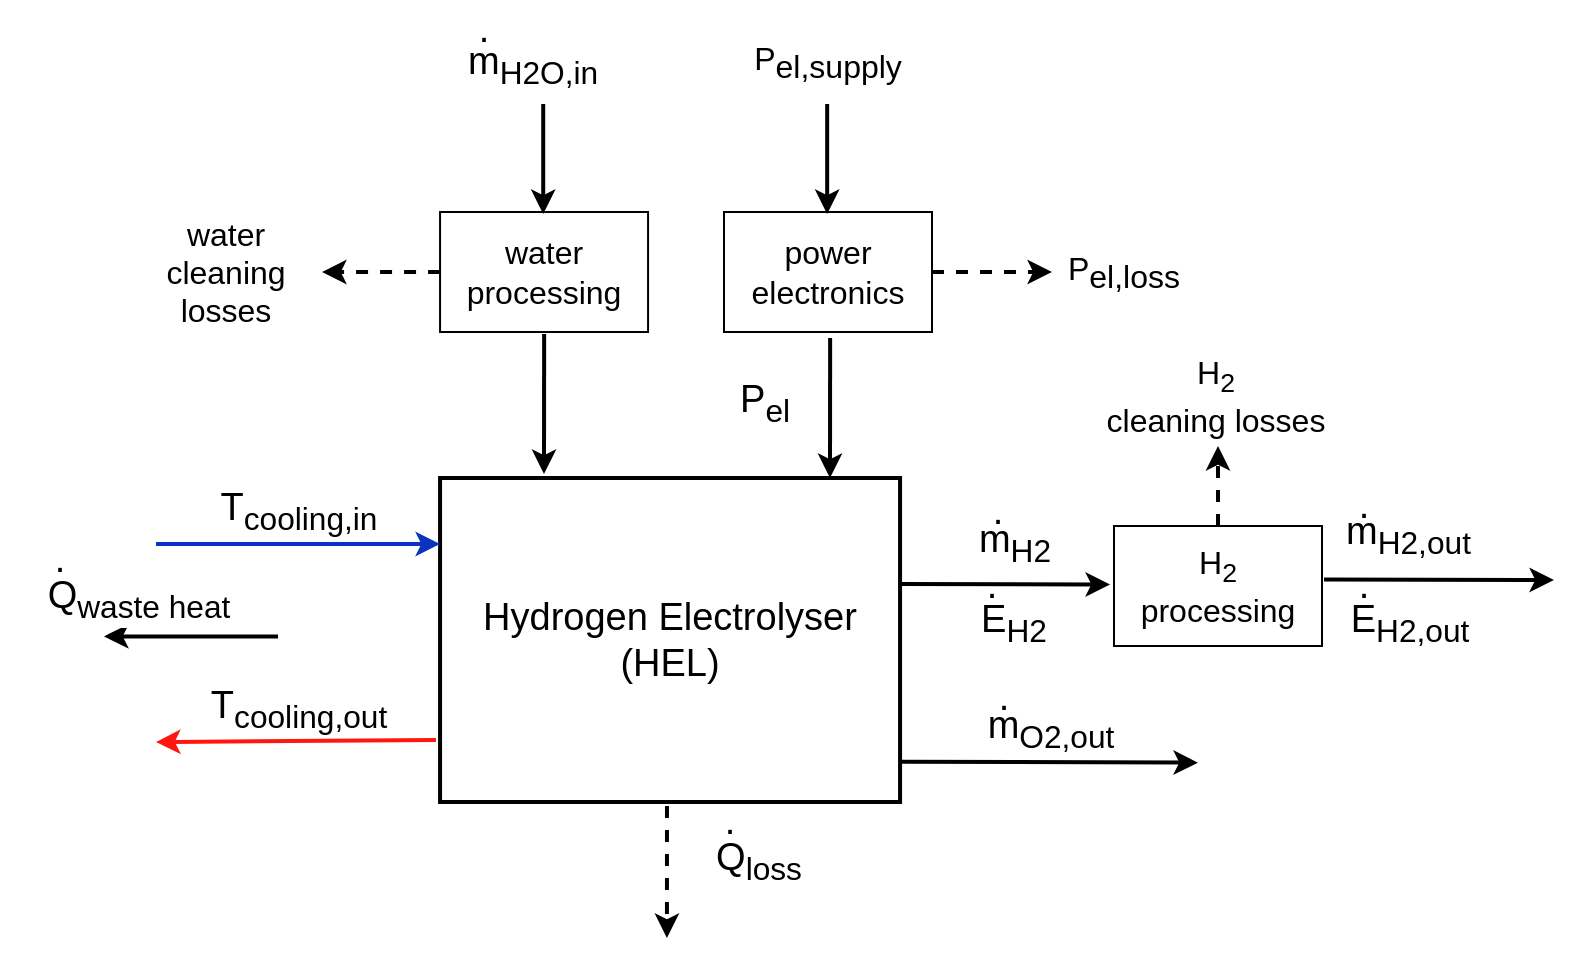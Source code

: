 <mxfile version="21.3.7" type="device">
  <diagram id="lZtMAotlkgFh4TRdy8GD" name="Seite-1">
    <mxGraphModel dx="810" dy="555" grid="0" gridSize="10" guides="1" tooltips="1" connect="1" arrows="1" fold="1" page="1" pageScale="1" pageWidth="827" pageHeight="1169" math="0" shadow="0">
      <root>
        <mxCell id="0" />
        <mxCell id="1" parent="0" />
        <mxCell id="0Lt53XmSsZHqnJwjP2_6-42" value="" style="endArrow=classic;html=1;rounded=0;fontSize=19;strokeWidth=2;dashed=1;" parent="1" edge="1">
          <mxGeometry width="50" height="50" relative="1" as="geometry">
            <mxPoint x="366.5" y="428" as="sourcePoint" />
            <mxPoint x="366.47" y="518" as="targetPoint" />
          </mxGeometry>
        </mxCell>
        <mxCell id="0Lt53XmSsZHqnJwjP2_6-43" value="Q&lt;sub&gt;loss&lt;/sub&gt;" style="edgeLabel;html=1;align=center;verticalAlign=middle;resizable=0;points=[];fontSize=19;" parent="0Lt53XmSsZHqnJwjP2_6-42" vertex="1" connectable="0">
          <mxGeometry x="-0.447" y="-1" relative="1" as="geometry">
            <mxPoint x="46" y="27" as="offset" />
          </mxGeometry>
        </mxCell>
        <mxCell id="0Lt53XmSsZHqnJwjP2_6-31" value="&lt;font style=&quot;font-size: 19px;&quot;&gt;Hydrogen Electrolyser (HEL)&lt;/font&gt;" style="rounded=0;whiteSpace=wrap;html=1;strokeWidth=2;fillColor=#FFFFFF;" parent="1" vertex="1">
          <mxGeometry x="253.03" y="288" width="230" height="162" as="geometry" />
        </mxCell>
        <mxCell id="0Lt53XmSsZHqnJwjP2_6-34" value="" style="endArrow=classic;html=1;rounded=0;fontSize=19;entryX=-0.009;entryY=0.171;entryDx=0;entryDy=0;entryPerimeter=0;strokeWidth=2;" parent="1" edge="1">
          <mxGeometry width="50" height="50" relative="1" as="geometry">
            <mxPoint x="448.07" y="218" as="sourcePoint" />
            <mxPoint x="448" y="288" as="targetPoint" />
          </mxGeometry>
        </mxCell>
        <mxCell id="0Lt53XmSsZHqnJwjP2_6-35" value="P&lt;sub&gt;el&lt;/sub&gt;" style="edgeLabel;html=1;align=center;verticalAlign=middle;resizable=0;points=[];fontSize=19;" parent="0Lt53XmSsZHqnJwjP2_6-34" vertex="1" connectable="0">
          <mxGeometry x="-0.447" y="-1" relative="1" as="geometry">
            <mxPoint x="-32" y="13" as="offset" />
          </mxGeometry>
        </mxCell>
        <mxCell id="0Lt53XmSsZHqnJwjP2_6-38" value="" style="endArrow=classic;html=1;rounded=0;fontSize=19;strokeWidth=2;" parent="1" edge="1">
          <mxGeometry width="50" height="50" relative="1" as="geometry">
            <mxPoint x="483.03" y="429.88" as="sourcePoint" />
            <mxPoint x="632" y="430.32" as="targetPoint" />
          </mxGeometry>
        </mxCell>
        <mxCell id="0Lt53XmSsZHqnJwjP2_6-39" value="m&lt;sub&gt;O2,out&lt;/sub&gt;" style="edgeLabel;html=1;align=center;verticalAlign=middle;resizable=0;points=[];fontSize=19;" parent="0Lt53XmSsZHqnJwjP2_6-38" vertex="1" connectable="0">
          <mxGeometry x="-0.447" y="-1" relative="1" as="geometry">
            <mxPoint x="34" y="-17" as="offset" />
          </mxGeometry>
        </mxCell>
        <mxCell id="0Lt53XmSsZHqnJwjP2_6-47" value="E&lt;sub&gt;H2&lt;/sub&gt;" style="text;html=1;strokeColor=none;fillColor=none;align=center;verticalAlign=middle;whiteSpace=wrap;rounded=0;fontSize=19;" parent="1" vertex="1">
          <mxGeometry x="510" y="346" width="60" height="30" as="geometry" />
        </mxCell>
        <mxCell id="0Lt53XmSsZHqnJwjP2_6-49" value=".&lt;br&gt;" style="text;html=1;strokeColor=none;fillColor=none;align=center;verticalAlign=middle;whiteSpace=wrap;rounded=0;fontSize=19;" parent="1" vertex="1">
          <mxGeometry x="33" y="314" width="60" height="30" as="geometry" />
        </mxCell>
        <mxCell id="0Lt53XmSsZHqnJwjP2_6-46" value="Q&lt;sub&gt;waste heat&lt;/sub&gt;" style="endArrow=classic;html=1;rounded=0;strokeColor=#000000;fontSize=19;strokeWidth=2;" parent="1" edge="1">
          <mxGeometry x="0.625" y="-18" width="50" height="50" relative="1" as="geometry">
            <mxPoint x="172" y="367.2" as="sourcePoint" />
            <mxPoint x="85" y="367.2" as="targetPoint" />
            <mxPoint as="offset" />
          </mxGeometry>
        </mxCell>
        <mxCell id="0Lt53XmSsZHqnJwjP2_6-52" value=".&lt;br&gt;" style="text;html=1;strokeColor=none;fillColor=none;align=center;verticalAlign=middle;whiteSpace=wrap;rounded=0;fontSize=19;" parent="1" vertex="1">
          <mxGeometry x="505" y="374" width="60" height="47" as="geometry" />
        </mxCell>
        <mxCell id="0Lt53XmSsZHqnJwjP2_6-53" value="" style="endArrow=classic;html=1;rounded=0;fontSize=19;entryX=-0.009;entryY=0.171;entryDx=0;entryDy=0;entryPerimeter=0;fillColor=#dae8fc;strokeColor=#0A34BF;strokeWidth=2;" parent="1" edge="1">
          <mxGeometry width="50" height="50" relative="1" as="geometry">
            <mxPoint x="111" y="321" as="sourcePoint" />
            <mxPoint x="253.03" y="321" as="targetPoint" />
          </mxGeometry>
        </mxCell>
        <mxCell id="0Lt53XmSsZHqnJwjP2_6-54" value="T&lt;sub&gt;cooling,in&lt;/sub&gt;" style="edgeLabel;html=1;align=center;verticalAlign=middle;resizable=0;points=[];fontSize=19;" parent="0Lt53XmSsZHqnJwjP2_6-53" vertex="1" connectable="0">
          <mxGeometry x="-0.447" y="-1" relative="1" as="geometry">
            <mxPoint x="31" y="-17" as="offset" />
          </mxGeometry>
        </mxCell>
        <mxCell id="0Lt53XmSsZHqnJwjP2_6-55" value="" style="endArrow=classic;html=1;rounded=0;fontSize=19;strokeColor=#FF170F;strokeWidth=2;" parent="1" edge="1">
          <mxGeometry width="50" height="50" relative="1" as="geometry">
            <mxPoint x="250.96" y="419" as="sourcePoint" />
            <mxPoint x="111" y="420" as="targetPoint" />
          </mxGeometry>
        </mxCell>
        <mxCell id="0Lt53XmSsZHqnJwjP2_6-56" value="T&lt;sub&gt;cooling,out&lt;/sub&gt;" style="edgeLabel;html=1;align=center;verticalAlign=middle;resizable=0;points=[];fontSize=19;" parent="0Lt53XmSsZHqnJwjP2_6-55" vertex="1" connectable="0">
          <mxGeometry x="-0.447" y="-1" relative="1" as="geometry">
            <mxPoint x="-31" y="-15" as="offset" />
          </mxGeometry>
        </mxCell>
        <mxCell id="0Lt53XmSsZHqnJwjP2_6-61" value="&lt;font color=&quot;#000000&quot;&gt;power electronics&lt;/font&gt;" style="rounded=0;whiteSpace=wrap;html=1;fontSize=16;fontColor=#FF4A4A;" parent="1" vertex="1">
          <mxGeometry x="395" y="155" width="104" height="60" as="geometry" />
        </mxCell>
        <mxCell id="0Lt53XmSsZHqnJwjP2_6-62" value="" style="endArrow=classic;html=1;rounded=0;strokeColor=#000000;strokeWidth=2;fontSize=16;entryX=0.5;entryY=0;entryDx=0;entryDy=0;exitX=0.5;exitY=1;exitDx=0;exitDy=0;" parent="1" edge="1">
          <mxGeometry width="50" height="50" relative="1" as="geometry">
            <mxPoint x="446.58" y="101" as="sourcePoint" />
            <mxPoint x="446.58" y="156" as="targetPoint" />
            <Array as="points" />
          </mxGeometry>
        </mxCell>
        <mxCell id="0Lt53XmSsZHqnJwjP2_6-63" value="&lt;span style=&quot;font-size: 16px;&quot;&gt;P&lt;sub style=&quot;font-size: 16px;&quot;&gt;el,supply&lt;/sub&gt;&lt;/span&gt;" style="text;html=1;strokeColor=none;fillColor=none;align=center;verticalAlign=middle;whiteSpace=wrap;rounded=0;fontSize=16;" parent="1" vertex="1">
          <mxGeometry x="417" y="65" width="60" height="30" as="geometry" />
        </mxCell>
        <mxCell id="0Lt53XmSsZHqnJwjP2_6-64" value="" style="endArrow=classic;html=1;rounded=0;strokeColor=#000000;strokeWidth=2;fontSize=16;exitX=1;exitY=0.5;exitDx=0;exitDy=0;dashed=1;" parent="1" source="0Lt53XmSsZHqnJwjP2_6-61" edge="1">
          <mxGeometry width="50" height="50" relative="1" as="geometry">
            <mxPoint x="619.0" y="145" as="sourcePoint" />
            <mxPoint x="559" y="185" as="targetPoint" />
            <Array as="points">
              <mxPoint x="529" y="185" />
            </Array>
          </mxGeometry>
        </mxCell>
        <mxCell id="0Lt53XmSsZHqnJwjP2_6-65" value="&lt;span style=&quot;font-size: 16px;&quot;&gt;P&lt;sub style=&quot;font-size: 16px;&quot;&gt;el,loss&lt;/sub&gt;&lt;/span&gt;" style="text;html=1;strokeColor=none;fillColor=none;align=center;verticalAlign=middle;whiteSpace=wrap;rounded=0;fontSize=16;" parent="1" vertex="1">
          <mxGeometry x="565" y="170" width="60" height="30" as="geometry" />
        </mxCell>
        <mxCell id="0Lt53XmSsZHqnJwjP2_6-66" value=".&lt;br&gt;" style="text;html=1;strokeColor=none;fillColor=none;align=center;verticalAlign=middle;whiteSpace=wrap;rounded=0;fontSize=19;" parent="1" vertex="1">
          <mxGeometry x="368" y="417" width="60" height="86" as="geometry" />
        </mxCell>
        <mxCell id="9B9aA9WujrgHKCgmpcFo-3" value="&lt;font style=&quot;font-size: 19px;&quot;&gt;&lt;span style=&quot;color: rgb(0, 0, 0); font-family: Helvetica; font-style: normal; font-variant-ligatures: normal; font-variant-caps: normal; font-weight: 400; letter-spacing: normal; orphans: 2; text-align: center; text-indent: 0px; text-transform: none; widows: 2; word-spacing: 0px; -webkit-text-stroke-width: 0px; background-color: rgb(255, 255, 255); text-decoration-thickness: initial; text-decoration-style: initial; text-decoration-color: initial; float: none; display: inline !important;&quot;&gt;m&lt;/span&gt;&lt;sub style=&quot;color: rgb(0, 0, 0); font-family: Helvetica; font-style: normal; font-variant-ligatures: normal; font-variant-caps: normal; font-weight: 400; letter-spacing: normal; orphans: 2; text-align: center; text-indent: 0px; text-transform: none; widows: 2; word-spacing: 0px; -webkit-text-stroke-width: 0px; text-decoration-thickness: initial; text-decoration-style: initial; text-decoration-color: initial;&quot;&gt;H2O,in&lt;/sub&gt;&lt;/font&gt;" style="text;whiteSpace=wrap;html=1;fontSize=19;" parent="1" vertex="1">
          <mxGeometry x="265" y="62" width="90" height="50" as="geometry" />
        </mxCell>
        <mxCell id="9B9aA9WujrgHKCgmpcFo-4" value="&lt;font color=&quot;#000000&quot;&gt;water processing&lt;br&gt;&lt;/font&gt;" style="rounded=0;whiteSpace=wrap;html=1;fontSize=16;fontColor=#FF4A4A;" parent="1" vertex="1">
          <mxGeometry x="253.03" y="155" width="104" height="60" as="geometry" />
        </mxCell>
        <mxCell id="9B9aA9WujrgHKCgmpcFo-5" value="" style="endArrow=classic;html=1;rounded=0;strokeColor=#000000;strokeWidth=2;fontSize=16;entryX=0.5;entryY=0;entryDx=0;entryDy=0;exitX=0.5;exitY=1;exitDx=0;exitDy=0;" parent="1" edge="1">
          <mxGeometry width="50" height="50" relative="1" as="geometry">
            <mxPoint x="304.61" y="101.0" as="sourcePoint" />
            <mxPoint x="304.61" y="156.0" as="targetPoint" />
            <Array as="points" />
          </mxGeometry>
        </mxCell>
        <mxCell id="9B9aA9WujrgHKCgmpcFo-6" value="" style="endArrow=classic;html=1;rounded=0;fontSize=19;entryX=-0.009;entryY=0.171;entryDx=0;entryDy=0;entryPerimeter=0;strokeWidth=2;" parent="1" edge="1">
          <mxGeometry width="50" height="50" relative="1" as="geometry">
            <mxPoint x="305.07" y="216" as="sourcePoint" />
            <mxPoint x="305" y="286" as="targetPoint" />
          </mxGeometry>
        </mxCell>
        <mxCell id="9B9aA9WujrgHKCgmpcFo-8" value="" style="endArrow=classic;html=1;rounded=0;strokeColor=#000000;strokeWidth=2;fontSize=16;exitX=1;exitY=0.5;exitDx=0;exitDy=0;dashed=1;" parent="1" edge="1">
          <mxGeometry width="50" height="50" relative="1" as="geometry">
            <mxPoint x="253.03" y="185" as="sourcePoint" />
            <mxPoint x="194" y="185" as="targetPoint" />
            <Array as="points" />
          </mxGeometry>
        </mxCell>
        <mxCell id="9B9aA9WujrgHKCgmpcFo-11" value="&lt;div style=&quot;text-align: center;&quot;&gt;&lt;span style=&quot;background-color: rgb(255, 255, 255);&quot;&gt;water cleaning losses&lt;/span&gt;&lt;/div&gt;" style="text;whiteSpace=wrap;html=1;fontSize=16;" parent="1" vertex="1">
          <mxGeometry x="100" y="150" width="90" height="50" as="geometry" />
        </mxCell>
        <mxCell id="9B9aA9WujrgHKCgmpcFo-12" value="&lt;font style=&quot;font-size: 19px;&quot;&gt;&lt;span style=&quot;color: rgb(0, 0, 0); font-family: Helvetica; font-style: normal; font-variant-ligatures: normal; font-variant-caps: normal; font-weight: 400; letter-spacing: normal; orphans: 2; text-align: center; text-indent: 0px; text-transform: none; widows: 2; word-spacing: 0px; -webkit-text-stroke-width: 0px; background-color: rgb(255, 255, 255); text-decoration-thickness: initial; text-decoration-style: initial; text-decoration-color: initial; float: none; display: inline !important;&quot;&gt;m&lt;/span&gt;&lt;sub style=&quot;color: rgb(0, 0, 0); font-family: Helvetica; font-style: normal; font-variant-ligatures: normal; font-variant-caps: normal; font-weight: 400; letter-spacing: normal; orphans: 2; text-align: center; text-indent: 0px; text-transform: none; widows: 2; word-spacing: 0px; -webkit-text-stroke-width: 0px; text-decoration-thickness: initial; text-decoration-style: initial; text-decoration-color: initial;&quot;&gt;H2,out&lt;/sub&gt;&lt;/font&gt;" style="text;whiteSpace=wrap;html=1;fontSize=19;verticalAlign=middle;" parent="1" vertex="1">
          <mxGeometry x="704" y="292" width="95" height="50" as="geometry" />
        </mxCell>
        <mxCell id="9B9aA9WujrgHKCgmpcFo-14" value="&lt;font color=&quot;#000000&quot;&gt;H&lt;sub&gt;2&lt;/sub&gt;&lt;br&gt;processing&lt;/font&gt;" style="rounded=0;whiteSpace=wrap;html=1;fontSize=16;fontColor=#FF4A4A;" parent="1" vertex="1">
          <mxGeometry x="590" y="312" width="104" height="60" as="geometry" />
        </mxCell>
        <mxCell id="9B9aA9WujrgHKCgmpcFo-17" value="&lt;font style=&quot;font-size: 19px;&quot;&gt;E&lt;sub&gt;H2,out&lt;/sub&gt;&lt;/font&gt;" style="text;html=1;strokeColor=none;fillColor=none;align=center;verticalAlign=middle;whiteSpace=wrap;rounded=0;fontSize=19;" parent="1" vertex="1">
          <mxGeometry x="708" y="346" width="60" height="30" as="geometry" />
        </mxCell>
        <mxCell id="9B9aA9WujrgHKCgmpcFo-24" value=".&lt;br&gt;" style="text;html=1;strokeColor=none;fillColor=none;align=center;verticalAlign=middle;whiteSpace=wrap;rounded=0;fontSize=19;" parent="1" vertex="1">
          <mxGeometry x="499" y="327" width="60" height="30" as="geometry" />
        </mxCell>
        <mxCell id="9B9aA9WujrgHKCgmpcFo-27" value="" style="endArrow=classic;html=1;rounded=0;fontSize=19;strokeWidth=2;" parent="1" edge="1">
          <mxGeometry width="50" height="50" relative="1" as="geometry">
            <mxPoint x="695.0" y="338.72" as="sourcePoint" />
            <mxPoint x="810" y="339" as="targetPoint" />
          </mxGeometry>
        </mxCell>
        <mxCell id="9B9aA9WujrgHKCgmpcFo-29" value=".&lt;br&gt;" style="text;html=1;strokeColor=none;fillColor=none;align=center;verticalAlign=middle;whiteSpace=wrap;rounded=0;fontSize=19;" parent="1" vertex="1">
          <mxGeometry x="685" y="327" width="60" height="30" as="geometry" />
        </mxCell>
        <mxCell id="9B9aA9WujrgHKCgmpcFo-30" value="" style="endArrow=classic;html=1;rounded=0;strokeColor=#000000;strokeWidth=2;fontSize=16;exitX=0.5;exitY=0;exitDx=0;exitDy=0;dashed=1;" parent="1" source="9B9aA9WujrgHKCgmpcFo-14" edge="1">
          <mxGeometry width="50" height="50" relative="1" as="geometry">
            <mxPoint x="527" y="207" as="sourcePoint" />
            <mxPoint x="642" y="272" as="targetPoint" />
          </mxGeometry>
        </mxCell>
        <mxCell id="9B9aA9WujrgHKCgmpcFo-31" value="H&lt;sub&gt;2 &lt;br&gt;&lt;/sub&gt;cleaning losses" style="text;html=1;strokeColor=none;fillColor=none;align=center;verticalAlign=middle;whiteSpace=wrap;rounded=0;fontSize=16;" parent="1" vertex="1">
          <mxGeometry x="572" y="232" width="138" height="30" as="geometry" />
        </mxCell>
        <mxCell id="9B9aA9WujrgHKCgmpcFo-32" value="" style="endArrow=classic;html=1;rounded=0;fontSize=19;strokeWidth=2;entryX=-0.019;entryY=0.487;entryDx=0;entryDy=0;entryPerimeter=0;" parent="1" target="9B9aA9WujrgHKCgmpcFo-14" edge="1">
          <mxGeometry width="50" height="50" relative="1" as="geometry">
            <mxPoint x="483.03" y="341.06" as="sourcePoint" />
            <mxPoint x="580" y="360" as="targetPoint" />
          </mxGeometry>
        </mxCell>
        <mxCell id="9B9aA9WujrgHKCgmpcFo-33" value="m&lt;sub&gt;H2&lt;/sub&gt;" style="edgeLabel;html=1;align=center;verticalAlign=middle;resizable=0;points=[];fontSize=19;" parent="9B9aA9WujrgHKCgmpcFo-32" vertex="1" connectable="0">
          <mxGeometry x="-0.447" y="-1" relative="1" as="geometry">
            <mxPoint x="28" y="-21" as="offset" />
          </mxGeometry>
        </mxCell>
        <mxCell id="0Lt53XmSsZHqnJwjP2_6-51" value=".&lt;br&gt;" style="text;html=1;strokeColor=none;fillColor=none;align=center;verticalAlign=middle;whiteSpace=wrap;rounded=0;fontSize=19;" parent="1" vertex="1">
          <mxGeometry x="502" y="290" width="60" height="30" as="geometry" />
        </mxCell>
        <mxCell id="0Lt53XmSsZHqnJwjP2_6-50" value=".&lt;br&gt;" style="text;html=1;strokeColor=none;fillColor=none;align=center;verticalAlign=middle;whiteSpace=wrap;rounded=0;fontSize=19;" parent="1" vertex="1">
          <mxGeometry x="245" y="49" width="60" height="30" as="geometry" />
        </mxCell>
        <mxCell id="9B9aA9WujrgHKCgmpcFo-13" value=".&lt;br&gt;" style="text;html=1;strokeColor=none;fillColor=none;align=center;verticalAlign=middle;whiteSpace=wrap;rounded=0;fontSize=19;" parent="1" vertex="1">
          <mxGeometry x="685" y="287" width="60" height="30" as="geometry" />
        </mxCell>
      </root>
    </mxGraphModel>
  </diagram>
</mxfile>
